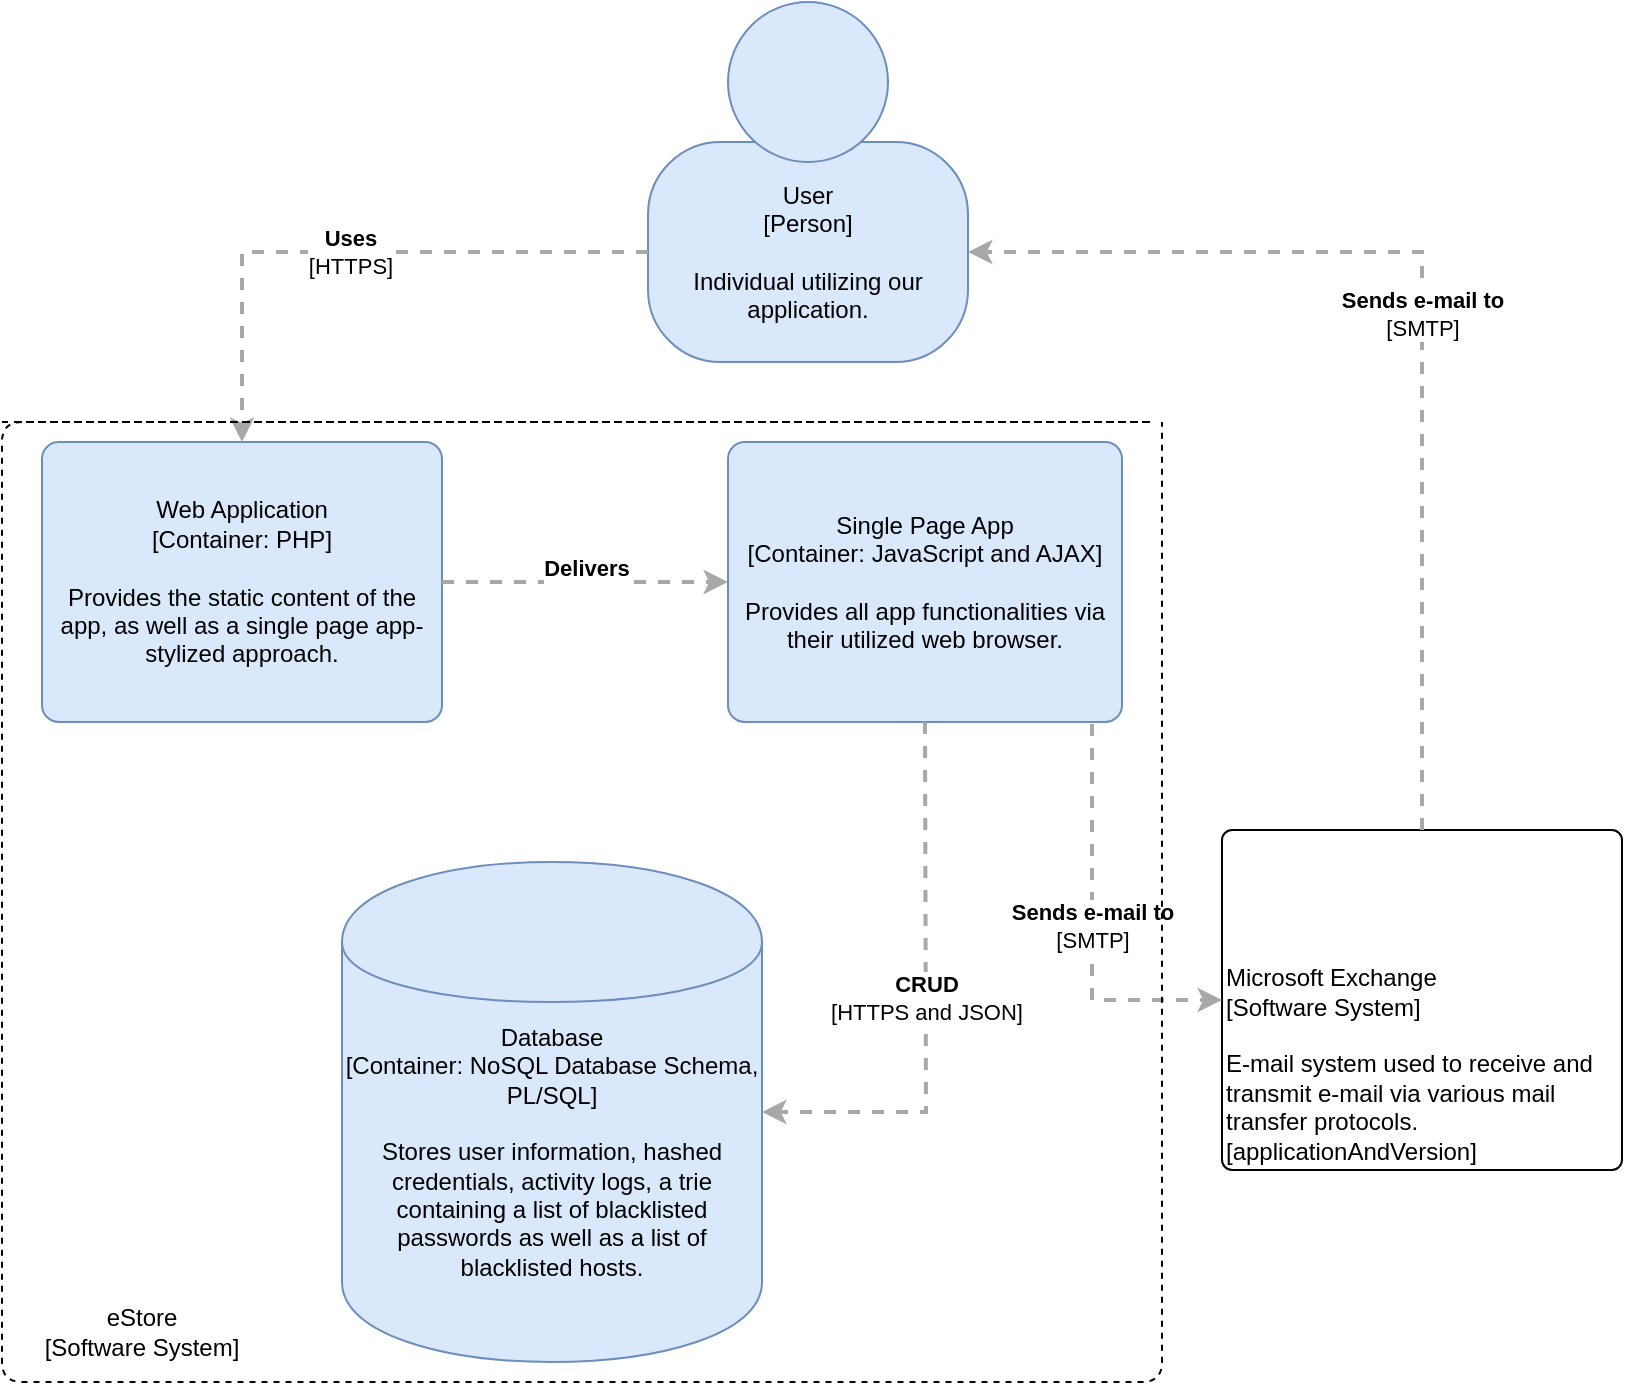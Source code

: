 <mxfile version="10.5.4" type="github"><diagram id="F_2V19hcpIKQl1lPR9oX" name="Page-1"><mxGraphModel dx="1634" dy="834" grid="1" gridSize="10" guides="1" tooltips="1" connect="1" arrows="1" fold="1" page="1" pageScale="1" pageWidth="827" pageHeight="1169" math="0" shadow="0"><root><mxCell id="0"/><mxCell id="1" parent="0"/><mxCell id="ApMDXefsvxMYgTrMOHHE-4" value="" style="group;rounded=0;labelBackgroundColor=none;fillColor=none;fontColor=#000000;align=center;html=1;" vertex="1" connectable="0" parent="1"><mxGeometry x="333" width="160" height="180" as="geometry"/><C4Person as="c4"/></mxCell><object label="User&lt;div&gt;[Person]&lt;/div&gt;&lt;div&gt;&lt;br&gt;&lt;/div&gt;&lt;div&gt;Individual utilizing our application." placeholders="1" c4Name="User" c4Type="body" c4Description="Individual utilizing our application." id="ApMDXefsvxMYgTrMOHHE-5"><mxCell style="rounded=1;whiteSpace=wrap;html=1;labelBackgroundColor=none;fillColor=#dae8fc;fontColor=#000000;align=center;arcSize=33;strokeColor=#6c8ebf;" vertex="1" parent="ApMDXefsvxMYgTrMOHHE-4"><mxGeometry y="70" width="160" height="110" as="geometry"/><C4Person as="c4"/></mxCell></object><mxCell id="ApMDXefsvxMYgTrMOHHE-6" value="" style="ellipse;whiteSpace=wrap;html=1;aspect=fixed;rounded=0;labelBackgroundColor=none;fillColor=#dae8fc;fontSize=12;fontColor=#000000;align=center;strokeColor=#6c8ebf;" vertex="1" parent="ApMDXefsvxMYgTrMOHHE-4"><mxGeometry x="40" width="80" height="80" as="geometry"/><C4Person as="c4"/></mxCell><object label="&lt;div style=&quot;text-align: left&quot;&gt;Microsoft Exchange&lt;br&gt;[Software System]&lt;br&gt;&lt;br&gt;E-mail system used to receive&lt;span&gt;&amp;nbsp;and transmit e-mail via various mail transfer protocols.&lt;/span&gt;&lt;/div&gt;&lt;div style=&quot;text-align: left&quot;&gt;[applicationAndVersion]&lt;/div&gt;" placeholders="1" c4Name="Microsoft Exchange&#10;[Software System]&#10;&#10;E-mail system used to received and transmit e-mail via various mail transfer protocols." c4Type="ExecutionEnvironment" c4Application="applicationAndVersion" id="ApMDXefsvxMYgTrMOHHE-8"><mxCell style="rounded=1;whiteSpace=wrap;html=1;labelBackgroundColor=none;fillColor=#ffffff;fontColor=#000000;align=left;arcSize=3;strokeColor=#000000;verticalAlign=bottom;" vertex="1" parent="1"><mxGeometry x="620" y="414" width="200" height="170" as="geometry"/><C4ExecutionEnvironment as="c4"/></mxCell></object><object label="&lt;span&gt;Web Application&lt;/span&gt;&lt;div&gt;[Container:&amp;nbsp;&lt;span&gt;PHP&lt;/span&gt;&lt;span&gt;]&lt;/span&gt;&lt;/div&gt;&lt;div&gt;&lt;br&gt;&lt;/div&gt;&lt;div&gt;Provides the static content of the app, as well as a single page app-stylized approach.&lt;/div&gt;" placeholders="1" c4Name="Web Application" c4Type="Container" c4Technology="PHP" c4Description="Provides the static content of the app, as well as a single page app-stylized approach." id="ApMDXefsvxMYgTrMOHHE-12"><mxCell style="rounded=1;whiteSpace=wrap;html=1;labelBackgroundColor=none;fillColor=#dae8fc;fontColor=#000000;align=center;arcSize=6;strokeColor=#6c8ebf;" vertex="1" parent="1"><mxGeometry x="30" y="220" width="200" height="140" as="geometry"/><C4Container as="c4"/></mxCell></object><object label="&lt;span&gt;Single Page App&lt;/span&gt;&lt;div&gt;[Container:&amp;nbsp;&lt;span&gt;JavaScript and AJAX&lt;/span&gt;&lt;span&gt;]&lt;/span&gt;&lt;/div&gt;&lt;div&gt;&lt;br&gt;&lt;/div&gt;&lt;div&gt;Provides all app functionalities via their utilized web browser.&lt;/div&gt;" placeholders="1" c4Name="Single Page App" c4Type="Container" c4Technology="JavaScript and AJAX" c4Description="Provides all app functionalities via their utilized web browser." id="ApMDXefsvxMYgTrMOHHE-13"><mxCell style="rounded=1;whiteSpace=wrap;html=1;labelBackgroundColor=none;fillColor=#dae8fc;fontColor=#000000;align=center;arcSize=6;strokeColor=#6c8ebf;" vertex="1" parent="1"><mxGeometry x="373" y="220" width="197" height="140" as="geometry"/><C4Container as="c4"/></mxCell></object><object label="&lt;span&gt;Database&lt;/span&gt;&lt;div&gt;[Container:&amp;nbsp;NoSQL Database Schema, PL/SQL]&lt;/div&gt;&lt;div&gt;&lt;br&gt;&lt;/div&gt;&lt;div&gt;Stores user information, hashed credentials, activity logs, a trie containing a list of blacklisted passwords as well as a list of blacklisted hosts.&lt;/div&gt;" placeholders="1" c4Type="Database" c4Technology="NoSQL Database Schema, PL/SQL" c4Description="Stores user information, hashed credentials, activity logs, a trie containing a list of blacklisted passwords as well as a list of blacklisted hosts." id="ApMDXefsvxMYgTrMOHHE-15"><mxCell style="shape=cylinder;whiteSpace=wrap;html=1;boundedLbl=1;rounded=0;labelBackgroundColor=none;fillColor=#dae8fc;fontSize=12;fontColor=#000000;align=center;strokeColor=#6c8ebf;" vertex="1" parent="1"><mxGeometry x="180" y="430" width="210" height="250" as="geometry"/><C4Database as="c4"/></mxCell></object><object label="&lt;div style=&quot;text-align: left&quot;&gt;&lt;div style=&quot;text-align: center&quot;&gt;&lt;b&gt;Uses&lt;/b&gt;&lt;/div&gt;&lt;div style=&quot;text-align: center&quot;&gt;[HTTPS]&lt;/div&gt;&lt;/div&gt;" c4Type="Relationship" c4Description="Beschreibung" c4Technology="technology" id="ApMDXefsvxMYgTrMOHHE-16"><mxCell style="edgeStyle=none;rounded=0;html=1;entryX=0.5;entryY=0;jettySize=auto;orthogonalLoop=1;strokeColor=#A8A8A8;strokeWidth=2;fontColor=#000000;jumpStyle=none;dashed=1;exitX=0;exitY=0.5;exitDx=0;exitDy=0;entryDx=0;entryDy=0;" edge="1" parent="1" source="ApMDXefsvxMYgTrMOHHE-5" target="ApMDXefsvxMYgTrMOHHE-12"><mxGeometry width="160" relative="1" as="geometry"><mxPoint x="60" y="450" as="sourcePoint"/><mxPoint x="220" y="450" as="targetPoint"/><Array as="points"><mxPoint x="130" y="125"/></Array></mxGeometry><C4Relationship as="c4"/></mxCell></object><object label="&lt;div style=&quot;text-align: left&quot;&gt;&lt;div style=&quot;text-align: center&quot;&gt;&lt;b&gt;Delivers&lt;/b&gt;&lt;/div&gt;&lt;div style=&quot;text-align: center&quot;&gt;&lt;br&gt;&lt;/div&gt;&lt;/div&gt;" c4Type="Relationship" c4Description="Beschreibung" c4Technology="technology" id="ApMDXefsvxMYgTrMOHHE-17"><mxCell style="edgeStyle=none;rounded=0;html=1;entryX=0;entryY=0.5;jettySize=auto;orthogonalLoop=1;strokeColor=#A8A8A8;strokeWidth=2;fontColor=#000000;jumpStyle=none;dashed=1;exitX=1;exitY=0.5;exitDx=0;exitDy=0;entryDx=0;entryDy=0;" edge="1" parent="1" source="ApMDXefsvxMYgTrMOHHE-12" target="ApMDXefsvxMYgTrMOHHE-13"><mxGeometry width="160" relative="1" as="geometry"><mxPoint x="110" y="390" as="sourcePoint"/><mxPoint x="270" y="390" as="targetPoint"/></mxGeometry><C4Relationship as="c4"/></mxCell></object><object label="&lt;div style=&quot;text-align: left&quot;&gt;&lt;div style=&quot;text-align: center&quot;&gt;&lt;b&gt;CRUD&lt;/b&gt;&lt;/div&gt;&lt;div style=&quot;text-align: center&quot;&gt;[HTTPS and JSON]&lt;/div&gt;&lt;/div&gt;" c4Type="Relationship" c4Description="Beschreibung" c4Technology="technology" id="ApMDXefsvxMYgTrMOHHE-18"><mxCell style="edgeStyle=none;rounded=0;html=1;entryX=1;entryY=0.5;jettySize=auto;orthogonalLoop=1;strokeColor=#A8A8A8;strokeWidth=2;fontColor=#000000;jumpStyle=none;dashed=1;exitX=0.5;exitY=1;exitDx=0;exitDy=0;entryDx=0;entryDy=0;" edge="1" parent="1" source="ApMDXefsvxMYgTrMOHHE-13" target="ApMDXefsvxMYgTrMOHHE-15"><mxGeometry width="160" relative="1" as="geometry"><mxPoint x="30" y="530" as="sourcePoint"/><mxPoint x="190" y="530" as="targetPoint"/><Array as="points"><mxPoint x="472" y="555"/></Array></mxGeometry><C4Relationship as="c4"/></mxCell></object><object label="&lt;div style=&quot;text-align: left&quot;&gt;&lt;div style=&quot;text-align: center&quot;&gt;&lt;b&gt;Sends e-mail to&lt;/b&gt;&lt;/div&gt;&lt;div style=&quot;text-align: center&quot;&gt;[SMTP]&lt;/div&gt;&lt;/div&gt;" c4Type="Relationship" c4Description="Beschreibung" c4Technology="technology" id="ApMDXefsvxMYgTrMOHHE-19"><mxCell style="edgeStyle=none;rounded=0;html=1;entryX=0;entryY=0.5;jettySize=auto;orthogonalLoop=1;strokeColor=#A8A8A8;strokeWidth=2;fontColor=#000000;jumpStyle=none;dashed=1;exitX=0.924;exitY=1.007;exitDx=0;exitDy=0;entryDx=0;entryDy=0;exitPerimeter=0;" edge="1" parent="1" source="ApMDXefsvxMYgTrMOHHE-13" target="ApMDXefsvxMYgTrMOHHE-8"><mxGeometry width="160" relative="1" as="geometry"><mxPoint x="490" y="500" as="sourcePoint"/><mxPoint x="650" y="500" as="targetPoint"/><Array as="points"><mxPoint x="555" y="499"/></Array></mxGeometry><C4Relationship as="c4"/></mxCell></object><object label="&lt;div style=&quot;text-align: left&quot;&gt;&lt;div style=&quot;text-align: center&quot;&gt;&lt;b&gt;Sends e-mail to&lt;/b&gt;&lt;/div&gt;&lt;div style=&quot;text-align: center&quot;&gt;[SMTP]&lt;/div&gt;&lt;/div&gt;" c4Type="Relationship" c4Description="Beschreibung" c4Technology="technology" id="ApMDXefsvxMYgTrMOHHE-20"><mxCell style="edgeStyle=none;rounded=0;html=1;entryX=1;entryY=0.5;jettySize=auto;orthogonalLoop=1;strokeColor=#A8A8A8;strokeWidth=2;fontColor=#000000;jumpStyle=none;dashed=1;exitX=0.5;exitY=0;exitDx=0;exitDy=0;entryDx=0;entryDy=0;" edge="1" parent="1" source="ApMDXefsvxMYgTrMOHHE-8" target="ApMDXefsvxMYgTrMOHHE-5"><mxGeometry width="160" relative="1" as="geometry"><mxPoint x="620" y="280" as="sourcePoint"/><mxPoint x="780" y="280" as="targetPoint"/><Array as="points"><mxPoint x="720" y="125"/></Array></mxGeometry><C4Relationship as="c4"/></mxCell></object><mxCell id="ApMDXefsvxMYgTrMOHHE-21" value="" style="endArrow=none;dashed=1;html=1;" edge="1" parent="1"><mxGeometry width="50" height="50" relative="1" as="geometry"><mxPoint x="10" y="210" as="sourcePoint"/><mxPoint x="590" y="210" as="targetPoint"/><Array as="points"><mxPoint x="590" y="210"/><mxPoint x="10" y="210"/><mxPoint x="10" y="690"/><mxPoint x="590" y="690"/></Array></mxGeometry></mxCell><mxCell id="ApMDXefsvxMYgTrMOHHE-22" value="eStore&lt;br&gt;[Software System]&lt;br&gt;" style="text;html=1;strokeColor=none;fillColor=none;align=center;verticalAlign=middle;whiteSpace=wrap;rounded=0;" vertex="1" parent="1"><mxGeometry x="20" y="640" width="120" height="50" as="geometry"/></mxCell></root></mxGraphModel></diagram></mxfile>